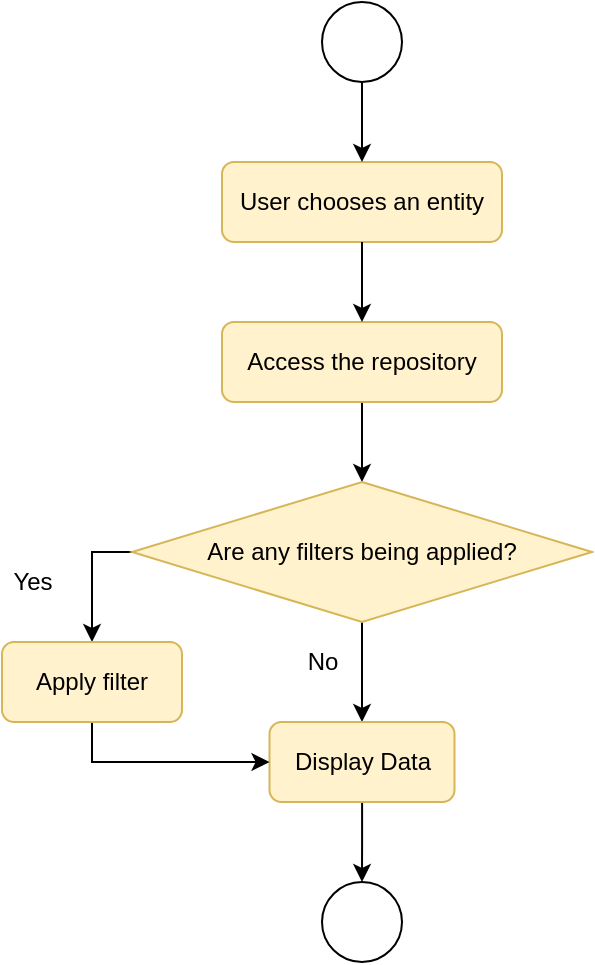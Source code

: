<mxfile version="15.2.9" type="device" pages="2"><diagram id="c1Q7Kpx8JpgmJTm6EsD1" name="Page-2"><mxGraphModel dx="1038" dy="489" grid="1" gridSize="10" guides="1" tooltips="1" connect="1" arrows="1" fold="1" page="1" pageScale="1" pageWidth="850" pageHeight="1100" math="0" shadow="0"><root><mxCell id="T0L1bUuj53NBFkCEGui0-0"/><mxCell id="T0L1bUuj53NBFkCEGui0-1" parent="T0L1bUuj53NBFkCEGui0-0"/><mxCell id="T0L1bUuj53NBFkCEGui0-2" style="edgeStyle=orthogonalEdgeStyle;rounded=0;orthogonalLoop=1;jettySize=auto;html=1;" parent="T0L1bUuj53NBFkCEGui0-1" source="T0L1bUuj53NBFkCEGui0-3" edge="1"><mxGeometry relative="1" as="geometry"><mxPoint x="460" y="280" as="targetPoint"/></mxGeometry></mxCell><mxCell id="T0L1bUuj53NBFkCEGui0-3" value="Access the repository" style="rounded=1;whiteSpace=wrap;html=1;fillColor=#fff2cc;strokeColor=#d6b656;" parent="T0L1bUuj53NBFkCEGui0-1" vertex="1"><mxGeometry x="390" y="200" width="140" height="40" as="geometry"/></mxCell><mxCell id="T0L1bUuj53NBFkCEGui0-5" style="edgeStyle=orthogonalEdgeStyle;rounded=0;orthogonalLoop=1;jettySize=auto;html=1;" parent="T0L1bUuj53NBFkCEGui0-1" source="T0L1bUuj53NBFkCEGui0-6" edge="1"><mxGeometry relative="1" as="geometry"><mxPoint x="460" y="400" as="targetPoint"/></mxGeometry></mxCell><mxCell id="cKZsXug9EnzYGEnvV1ZV-2" style="edgeStyle=orthogonalEdgeStyle;rounded=0;orthogonalLoop=1;jettySize=auto;html=1;exitX=0;exitY=0.5;exitDx=0;exitDy=0;" edge="1" parent="T0L1bUuj53NBFkCEGui0-1" source="T0L1bUuj53NBFkCEGui0-6" target="cKZsXug9EnzYGEnvV1ZV-0"><mxGeometry relative="1" as="geometry"/></mxCell><mxCell id="T0L1bUuj53NBFkCEGui0-6" value="Are any filters being applied?" style="rhombus;whiteSpace=wrap;html=1;fillColor=#fff2cc;strokeColor=#d6b656;" parent="T0L1bUuj53NBFkCEGui0-1" vertex="1"><mxGeometry x="345" y="280" width="230" height="70" as="geometry"/></mxCell><mxCell id="T0L1bUuj53NBFkCEGui0-9" value="User chooses an entity" style="rounded=1;whiteSpace=wrap;html=1;fillColor=#fff2cc;strokeColor=#d6b656;" parent="T0L1bUuj53NBFkCEGui0-1" vertex="1"><mxGeometry x="390" y="120" width="140" height="40" as="geometry"/></mxCell><mxCell id="T0L1bUuj53NBFkCEGui0-10" style="edgeStyle=orthogonalEdgeStyle;rounded=0;orthogonalLoop=1;jettySize=auto;html=1;entryX=0.5;entryY=0;entryDx=0;entryDy=0;exitX=0.5;exitY=1;exitDx=0;exitDy=0;" parent="T0L1bUuj53NBFkCEGui0-1" source="T0L1bUuj53NBFkCEGui0-9" target="T0L1bUuj53NBFkCEGui0-3" edge="1"><mxGeometry relative="1" as="geometry"><mxPoint x="160" y="140" as="sourcePoint"/><mxPoint x="160" y="190" as="targetPoint"/></mxGeometry></mxCell><mxCell id="T0L1bUuj53NBFkCEGui0-11" value="No" style="text;html=1;align=center;verticalAlign=middle;resizable=0;points=[];autosize=1;strokeColor=none;" parent="T0L1bUuj53NBFkCEGui0-1" vertex="1"><mxGeometry x="425" y="360" width="30" height="20" as="geometry"/></mxCell><mxCell id="cKZsXug9EnzYGEnvV1ZV-5" style="edgeStyle=orthogonalEdgeStyle;rounded=0;orthogonalLoop=1;jettySize=auto;html=1;" edge="1" parent="T0L1bUuj53NBFkCEGui0-1" source="T0L1bUuj53NBFkCEGui0-19" target="cKZsXug9EnzYGEnvV1ZV-6"><mxGeometry relative="1" as="geometry"><mxPoint x="460" y="480" as="targetPoint"/></mxGeometry></mxCell><mxCell id="T0L1bUuj53NBFkCEGui0-19" value="Display Data" style="rounded=1;whiteSpace=wrap;html=1;fillColor=#fff2cc;strokeColor=#d6b656;" parent="T0L1bUuj53NBFkCEGui0-1" vertex="1"><mxGeometry x="413.75" y="400" width="92.5" height="40" as="geometry"/></mxCell><mxCell id="cKZsXug9EnzYGEnvV1ZV-3" style="edgeStyle=orthogonalEdgeStyle;rounded=0;orthogonalLoop=1;jettySize=auto;html=1;exitX=0.5;exitY=1;exitDx=0;exitDy=0;entryX=0;entryY=0.5;entryDx=0;entryDy=0;" edge="1" parent="T0L1bUuj53NBFkCEGui0-1" source="cKZsXug9EnzYGEnvV1ZV-0" target="T0L1bUuj53NBFkCEGui0-19"><mxGeometry relative="1" as="geometry"/></mxCell><mxCell id="cKZsXug9EnzYGEnvV1ZV-0" value="Apply filter" style="rounded=1;whiteSpace=wrap;html=1;fillColor=#fff2cc;strokeColor=#d6b656;" vertex="1" parent="T0L1bUuj53NBFkCEGui0-1"><mxGeometry x="280" y="360" width="90" height="40" as="geometry"/></mxCell><mxCell id="cKZsXug9EnzYGEnvV1ZV-4" value="Yes" style="text;html=1;align=center;verticalAlign=middle;resizable=0;points=[];autosize=1;strokeColor=none;" vertex="1" parent="T0L1bUuj53NBFkCEGui0-1"><mxGeometry x="280" y="320" width="30" height="20" as="geometry"/></mxCell><mxCell id="cKZsXug9EnzYGEnvV1ZV-6" value="" style="ellipse;whiteSpace=wrap;html=1;aspect=fixed;" vertex="1" parent="T0L1bUuj53NBFkCEGui0-1"><mxGeometry x="440" y="480" width="40" height="40" as="geometry"/></mxCell><mxCell id="cKZsXug9EnzYGEnvV1ZV-8" style="edgeStyle=orthogonalEdgeStyle;rounded=0;orthogonalLoop=1;jettySize=auto;html=1;entryX=0.5;entryY=0;entryDx=0;entryDy=0;" edge="1" parent="T0L1bUuj53NBFkCEGui0-1" source="cKZsXug9EnzYGEnvV1ZV-7" target="T0L1bUuj53NBFkCEGui0-9"><mxGeometry relative="1" as="geometry"/></mxCell><mxCell id="cKZsXug9EnzYGEnvV1ZV-7" value="" style="ellipse;whiteSpace=wrap;html=1;aspect=fixed;" vertex="1" parent="T0L1bUuj53NBFkCEGui0-1"><mxGeometry x="440" y="40" width="40" height="40" as="geometry"/></mxCell></root></mxGraphModel></diagram><diagram id="J9Z81yAZ_AlIqnMYbcRA" name="Subfeatures"><mxGraphModel dx="1038" dy="547" grid="1" gridSize="10" guides="1" tooltips="1" connect="1" arrows="1" fold="1" page="1" pageScale="1" pageWidth="850" pageHeight="1100" math="0" shadow="0"><root><mxCell id="0"/><mxCell id="1" parent="0"/><mxCell id="1RVBmetZyb0MfBVucoTF-1" value="Choose which entity to choose" style="ellipse;whiteSpace=wrap;html=1;shadow=0;fontFamily=Helvetica;fontSize=20;fontColor=#FFFFFF;align=center;strokeWidth=3;fillColor=#F08705;strokeColor=none;gradientColor=none;" parent="1" vertex="1"><mxGeometry x="830" y="630" width="120" height="120" as="geometry"/></mxCell><mxCell id="1RVBmetZyb0MfBVucoTF-2" value="Sort Results" style="ellipse;whiteSpace=wrap;html=1;shadow=0;fontFamily=Helvetica;fontSize=20;fontColor=#FFFFFF;align=center;strokeWidth=3;fillColor=#E85642;strokeColor=none;" parent="1" vertex="1"><mxGeometry x="1040" y="540" width="120" height="120" as="geometry"/></mxCell><mxCell id="1RVBmetZyb0MfBVucoTF-3" value="Filter Results" style="ellipse;whiteSpace=wrap;html=1;shadow=0;fontFamily=Helvetica;fontSize=20;fontColor=#FFFFFF;align=center;strokeWidth=3;fillColor=#1699D3;strokeColor=none;" parent="1" vertex="1"><mxGeometry x="1240" y="681.5" width="120" height="120" as="geometry"/></mxCell><mxCell id="1RVBmetZyb0MfBVucoTF-4" value="Modify Pagination" style="ellipse;whiteSpace=wrap;html=1;shadow=0;fontFamily=Helvetica;fontSize=20;fontColor=#FFFFFF;align=center;strokeWidth=3;strokeColor=none;fillColor=#736CA8;" parent="1" vertex="1"><mxGeometry x="1260" y="900" width="120" height="120" as="geometry"/></mxCell><mxCell id="1RVBmetZyb0MfBVucoTF-5" value="Create new entity from view" style="ellipse;whiteSpace=wrap;html=1;shadow=0;fontFamily=Helvetica;fontSize=20;fontColor=#FFFFFF;align=center;strokeWidth=3;fillColor=#F08705;strokeColor=none;" parent="1" vertex="1"><mxGeometry x="1020" y="1040" width="120" height="120" as="geometry"/></mxCell><mxCell id="1RVBmetZyb0MfBVucoTF-7" style="endArrow=none;strokeWidth=6;strokeColor=#f08705;html=1;" parent="1" source="1RVBmetZyb0MfBVucoTF-47" target="1RVBmetZyb0MfBVucoTF-1" edge="1"><mxGeometry relative="1" as="geometry"/></mxCell><mxCell id="1RVBmetZyb0MfBVucoTF-8" style="endArrow=none;strokeWidth=6;strokeColor=#E85642;html=1;" parent="1" target="1RVBmetZyb0MfBVucoTF-2" edge="1"><mxGeometry relative="1" as="geometry"><mxPoint x="1096" y="720" as="sourcePoint"/></mxGeometry></mxCell><mxCell id="1RVBmetZyb0MfBVucoTF-9" style="endArrow=none;strokeWidth=6;strokeColor=#1699D3;html=1;" parent="1" source="1RVBmetZyb0MfBVucoTF-47" target="1RVBmetZyb0MfBVucoTF-3" edge="1"><mxGeometry relative="1" as="geometry"/></mxCell><mxCell id="1RVBmetZyb0MfBVucoTF-10" style="endArrow=none;strokeWidth=6;strokeColor=#736ca8;html=1;" parent="1" source="1RVBmetZyb0MfBVucoTF-47" target="1RVBmetZyb0MfBVucoTF-4" edge="1"><mxGeometry relative="1" as="geometry"/></mxCell><mxCell id="1RVBmetZyb0MfBVucoTF-11" value="" style="edgeStyle=none;endArrow=none;strokeWidth=6;strokeColor=#F08705;html=1;exitX=0.5;exitY=1;exitDx=0;exitDy=0;" parent="1" source="1RVBmetZyb0MfBVucoTF-47" target="1RVBmetZyb0MfBVucoTF-5" edge="1"><mxGeometry x="181" y="226.5" width="100" height="100" as="geometry"><mxPoint x="181" y="326.5" as="sourcePoint"/><mxPoint x="281" y="226.5" as="targetPoint"/></mxGeometry></mxCell><mxCell id="1RVBmetZyb0MfBVucoTF-12" value="" style="edgeStyle=none;endArrow=none;strokeWidth=6;strokeColor=#E85642;html=1;entryX=0.985;entryY=0.33;entryDx=0;entryDy=0;entryPerimeter=0;" parent="1" source="1RVBmetZyb0MfBVucoTF-47" target="1RVBmetZyb0MfBVucoTF-80" edge="1"><mxGeometry x="181" y="226.5" width="100" height="100" as="geometry"><mxPoint x="181" y="326.5" as="sourcePoint"/><mxPoint x="845.149" y="916.365" as="targetPoint"/></mxGeometry></mxCell><mxCell id="1RVBmetZyb0MfBVucoTF-47" value="View Sub feature&amp;nbsp;" style="ellipse;whiteSpace=wrap;html=1;shadow=0;fontFamily=Helvetica;fontSize=30;fontColor=#2F5B7C;align=center;strokeColor=#2F5B7C;strokeWidth=6;fillColor=#FFFFFF;fontStyle=1;gradientColor=none;" parent="1" vertex="1"><mxGeometry x="978" y="706.5" width="213.5" height="213.5" as="geometry"/></mxCell><mxCell id="1RVBmetZyb0MfBVucoTF-80" value="Edit entity button" style="ellipse;whiteSpace=wrap;html=1;shadow=0;fontFamily=Helvetica;fontSize=20;fontColor=#FFFFFF;align=center;strokeWidth=3;fillColor=#E85642;strokeColor=none;" parent="1" vertex="1"><mxGeometry x="720" y="830" width="120" height="120" as="geometry"/></mxCell><mxCell id="1RVBmetZyb0MfBVucoTF-81" value="Delete Entity(s)" style="ellipse;whiteSpace=wrap;html=1;shadow=0;fontFamily=Helvetica;fontSize=20;fontColor=#FFFFFF;align=center;strokeWidth=3;fillColor=#1699D3;strokeColor=none;" parent="1" vertex="1"><mxGeometry x="830" y="980" width="120" height="120" as="geometry"/></mxCell><mxCell id="1RVBmetZyb0MfBVucoTF-82" style="endArrow=none;strokeWidth=6;strokeColor=#1699D3;html=1;exitX=0;exitY=1;exitDx=0;exitDy=0;entryX=0.763;entryY=0.063;entryDx=0;entryDy=0;entryPerimeter=0;" parent="1" source="1RVBmetZyb0MfBVucoTF-47" target="1RVBmetZyb0MfBVucoTF-81" edge="1"><mxGeometry relative="1" as="geometry"><mxPoint x="1196.205" y="790.047" as="sourcePoint"/><mxPoint x="1253.079" y="770.474" as="targetPoint"/></mxGeometry></mxCell></root></mxGraphModel></diagram></mxfile>